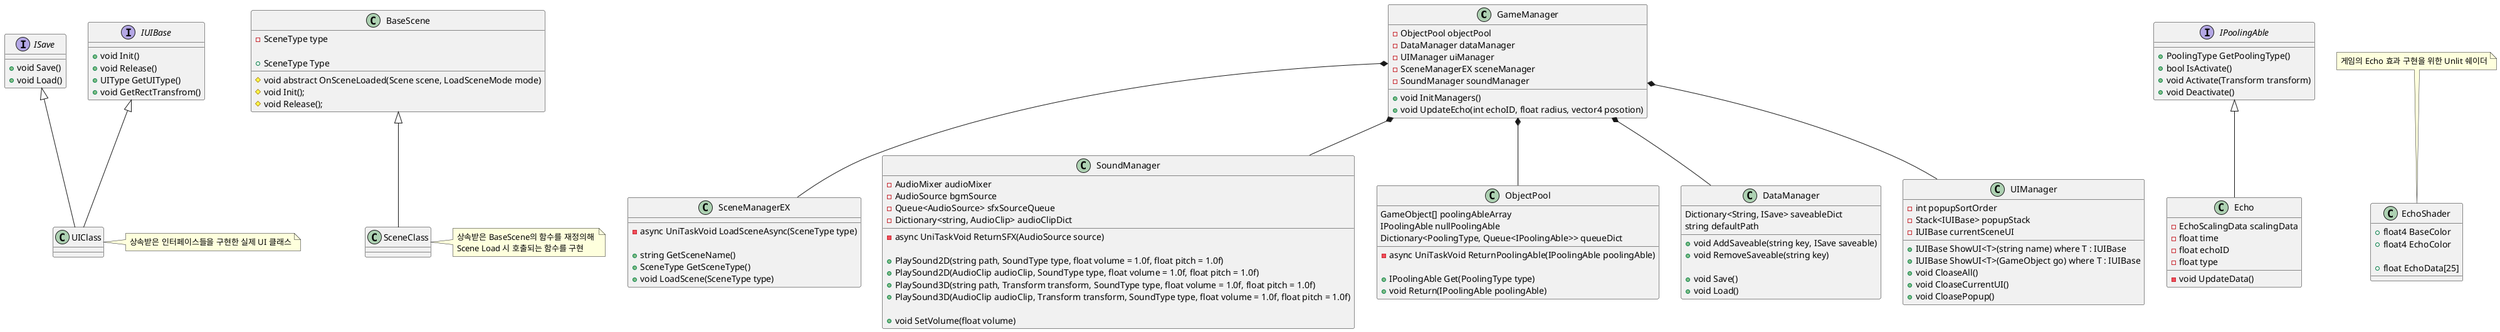
@startuml

class GameManager
{
    - ObjectPool objectPool
    - DataManager dataManager
    - UIManager uiManager
    - SceneManagerEX sceneManager
    - SoundManager soundManager
    
    + void InitManagers()
    + void UpdateEcho(int echoID, float radius, vector4 posotion)
}

class SceneManagerEX
{
    -async UniTaskVoid LoadSceneAsync(SceneType type)

    +string GetSceneName()
    +SceneType GetSceneType()
    +void LoadScene(SceneType type)
}

class SoundManager
{
    -AudioMixer audioMixer
    -AudioSource bgmSource
    -Queue<AudioSource> sfxSourceQueue
    -Dictionary<string, AudioClip> audioClipDict

    -async UniTaskVoid ReturnSFX(AudioSource source)
    
    +PlaySound2D(string path, SoundType type, float volume = 1.0f, float pitch = 1.0f)
    +PlaySound2D(AudioClip audioClip, SoundType type, float volume = 1.0f, float pitch = 1.0f)
    +PlaySound3D(string path, Transform transform, SoundType type, float volume = 1.0f, float pitch = 1.0f)
    +PlaySound3D(AudioClip audioClip, Transform transform, SoundType type, float volume = 1.0f, float pitch = 1.0f)

    +void SetVolume(float volume)
}

class ObjectPool
{
    GameObject[] poolingAbleArray
    IPoolingAble nullPoolingAble
    Dictionary<PoolingType, Queue<IPoolingAble>> queueDict

    -async UniTaskVoid ReturnPoolingAble(IPoolingAble poolingAble)

    +IPoolingAble Get(PoolingType type)
    +void Return(IPoolingAble poolingAble)
}

class DataManager
{
    Dictionary<String, ISave> saveableDict
    string defaultPath

    + void AddSaveable(string key, ISave saveable)
    + void RemoveSaveable(string key)

    + void Save()
    + void Load()
}

class UIManager
{
    -int popupSortOrder
    -Stack<IUIBase> popupStack
    -IUIBase currentSceneUI

    +IUIBase ShowUI<T>(string name) where T : IUIBase
    +IUIBase ShowUI<T>(GameObject go) where T : IUIBase
    +void CloaseAll()
    +void CloaseCurrentUI()
    +void CloasePopup()
}

class UIClass
{

}

class BaseScene
{
    -SceneType type

    +SceneType Type

    #void abstract OnSceneLoaded(Scene scene, LoadSceneMode mode)
    #void Init();
    #void Release();
}

class SceneClass
{

}

class Echo
{
    -EchoScalingData scalingData
    -float time
    -float echoID
    -float type

    -void UpdateData()
}

class EchoShader
{   
    +float4 BaseColor
    +float4 EchoColor

    +float EchoData[25]
}   



interface IPoolingAble
{
    +PoolingType GetPoolingType()
    +bool IsActivate()
    +void Activate(Transform transform)
    +void Deactivate()
}

interface ISave
{
    +void Save()
    +void Load()
}

interface IUIBase
{
    +void Init()
    +void Release()
    +UIType GetUIType()
    +void GetRectTransfrom()
}



note top of EchoShader
    게임의 Echo 효과 구현을 위한 Unlit 쉐이더
end note


note right of UIClass
    상속받은 인터페이스들을 구현한 실제 UI 클래스
end note

note right of SceneClass
    상속받은 BaseScene의 함수를 재정의해 
    Scene Load 시 호출되는 함수를 구현
end note

BaseScene <|-- SceneClass
IUIBase <|-- UIClass
ISave <|-- UIClass
IPoolingAble <|-- Echo

GameManager *-- ObjectPool
GameManager *-- DataManager
GameManager *-- UIManager
GameManager *-- SceneManagerEX
GameManager *-- SoundManager


@enduml